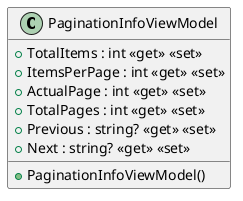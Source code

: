 @startuml PaginationInfoViewModel
class PaginationInfoViewModel  {
    + TotalItems : int <<get>> <<set>>
    + ItemsPerPage : int <<get>> <<set>>
    + ActualPage : int <<get>> <<set>>
    + TotalPages : int <<get>> <<set>>
    + Previous : string? <<get>> <<set>>
    + Next : string? <<get>> <<set>>
    + PaginationInfoViewModel()
}
@enduml